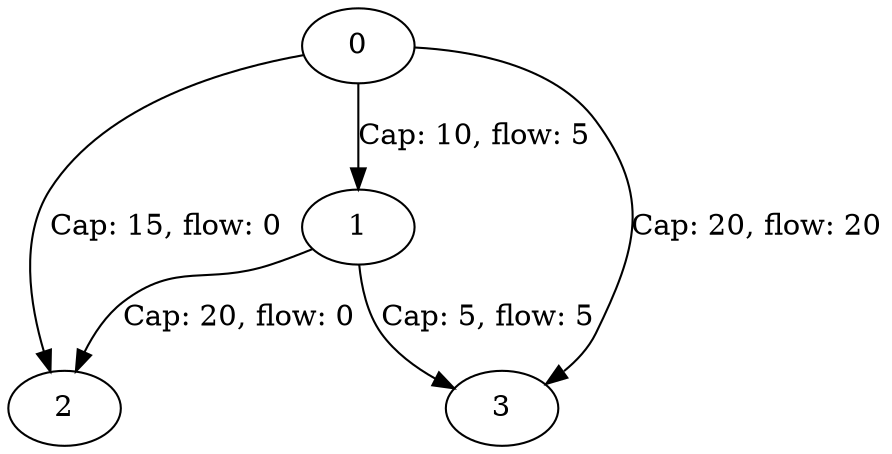 digraph G {
	0 -> 1 [label="Cap: 10, flow: 5"];
	0 -> 2 [label="Cap: 15, flow: 0"];
	0 -> 3 [label="Cap: 20, flow: 20"];
	1 -> 2 [label="Cap: 20, flow: 0"];
	1 -> 3 [label="Cap: 5, flow: 5"];
}
